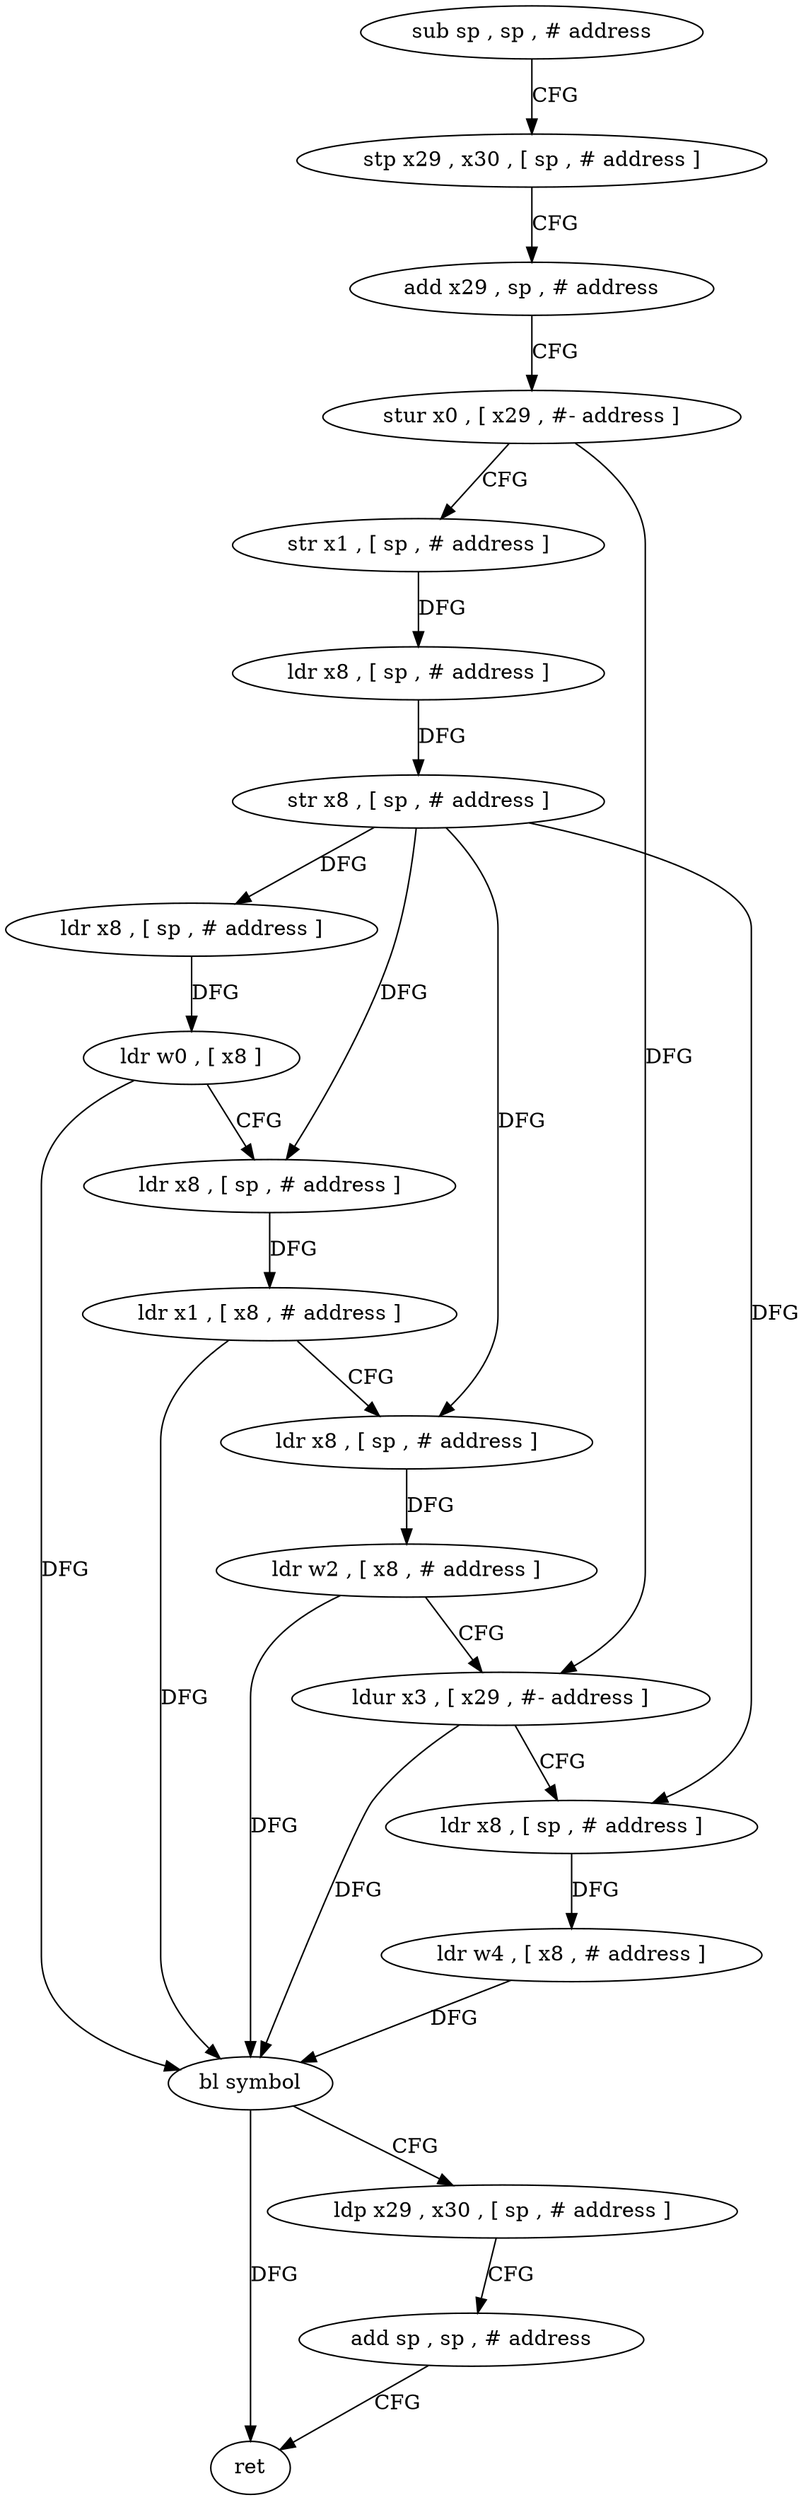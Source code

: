 digraph "func" {
"4245152" [label = "sub sp , sp , # address" ]
"4245156" [label = "stp x29 , x30 , [ sp , # address ]" ]
"4245160" [label = "add x29 , sp , # address" ]
"4245164" [label = "stur x0 , [ x29 , #- address ]" ]
"4245168" [label = "str x1 , [ sp , # address ]" ]
"4245172" [label = "ldr x8 , [ sp , # address ]" ]
"4245176" [label = "str x8 , [ sp , # address ]" ]
"4245180" [label = "ldr x8 , [ sp , # address ]" ]
"4245184" [label = "ldr w0 , [ x8 ]" ]
"4245188" [label = "ldr x8 , [ sp , # address ]" ]
"4245192" [label = "ldr x1 , [ x8 , # address ]" ]
"4245196" [label = "ldr x8 , [ sp , # address ]" ]
"4245200" [label = "ldr w2 , [ x8 , # address ]" ]
"4245204" [label = "ldur x3 , [ x29 , #- address ]" ]
"4245208" [label = "ldr x8 , [ sp , # address ]" ]
"4245212" [label = "ldr w4 , [ x8 , # address ]" ]
"4245216" [label = "bl symbol" ]
"4245220" [label = "ldp x29 , x30 , [ sp , # address ]" ]
"4245224" [label = "add sp , sp , # address" ]
"4245228" [label = "ret" ]
"4245152" -> "4245156" [ label = "CFG" ]
"4245156" -> "4245160" [ label = "CFG" ]
"4245160" -> "4245164" [ label = "CFG" ]
"4245164" -> "4245168" [ label = "CFG" ]
"4245164" -> "4245204" [ label = "DFG" ]
"4245168" -> "4245172" [ label = "DFG" ]
"4245172" -> "4245176" [ label = "DFG" ]
"4245176" -> "4245180" [ label = "DFG" ]
"4245176" -> "4245188" [ label = "DFG" ]
"4245176" -> "4245196" [ label = "DFG" ]
"4245176" -> "4245208" [ label = "DFG" ]
"4245180" -> "4245184" [ label = "DFG" ]
"4245184" -> "4245188" [ label = "CFG" ]
"4245184" -> "4245216" [ label = "DFG" ]
"4245188" -> "4245192" [ label = "DFG" ]
"4245192" -> "4245196" [ label = "CFG" ]
"4245192" -> "4245216" [ label = "DFG" ]
"4245196" -> "4245200" [ label = "DFG" ]
"4245200" -> "4245204" [ label = "CFG" ]
"4245200" -> "4245216" [ label = "DFG" ]
"4245204" -> "4245208" [ label = "CFG" ]
"4245204" -> "4245216" [ label = "DFG" ]
"4245208" -> "4245212" [ label = "DFG" ]
"4245212" -> "4245216" [ label = "DFG" ]
"4245216" -> "4245220" [ label = "CFG" ]
"4245216" -> "4245228" [ label = "DFG" ]
"4245220" -> "4245224" [ label = "CFG" ]
"4245224" -> "4245228" [ label = "CFG" ]
}
